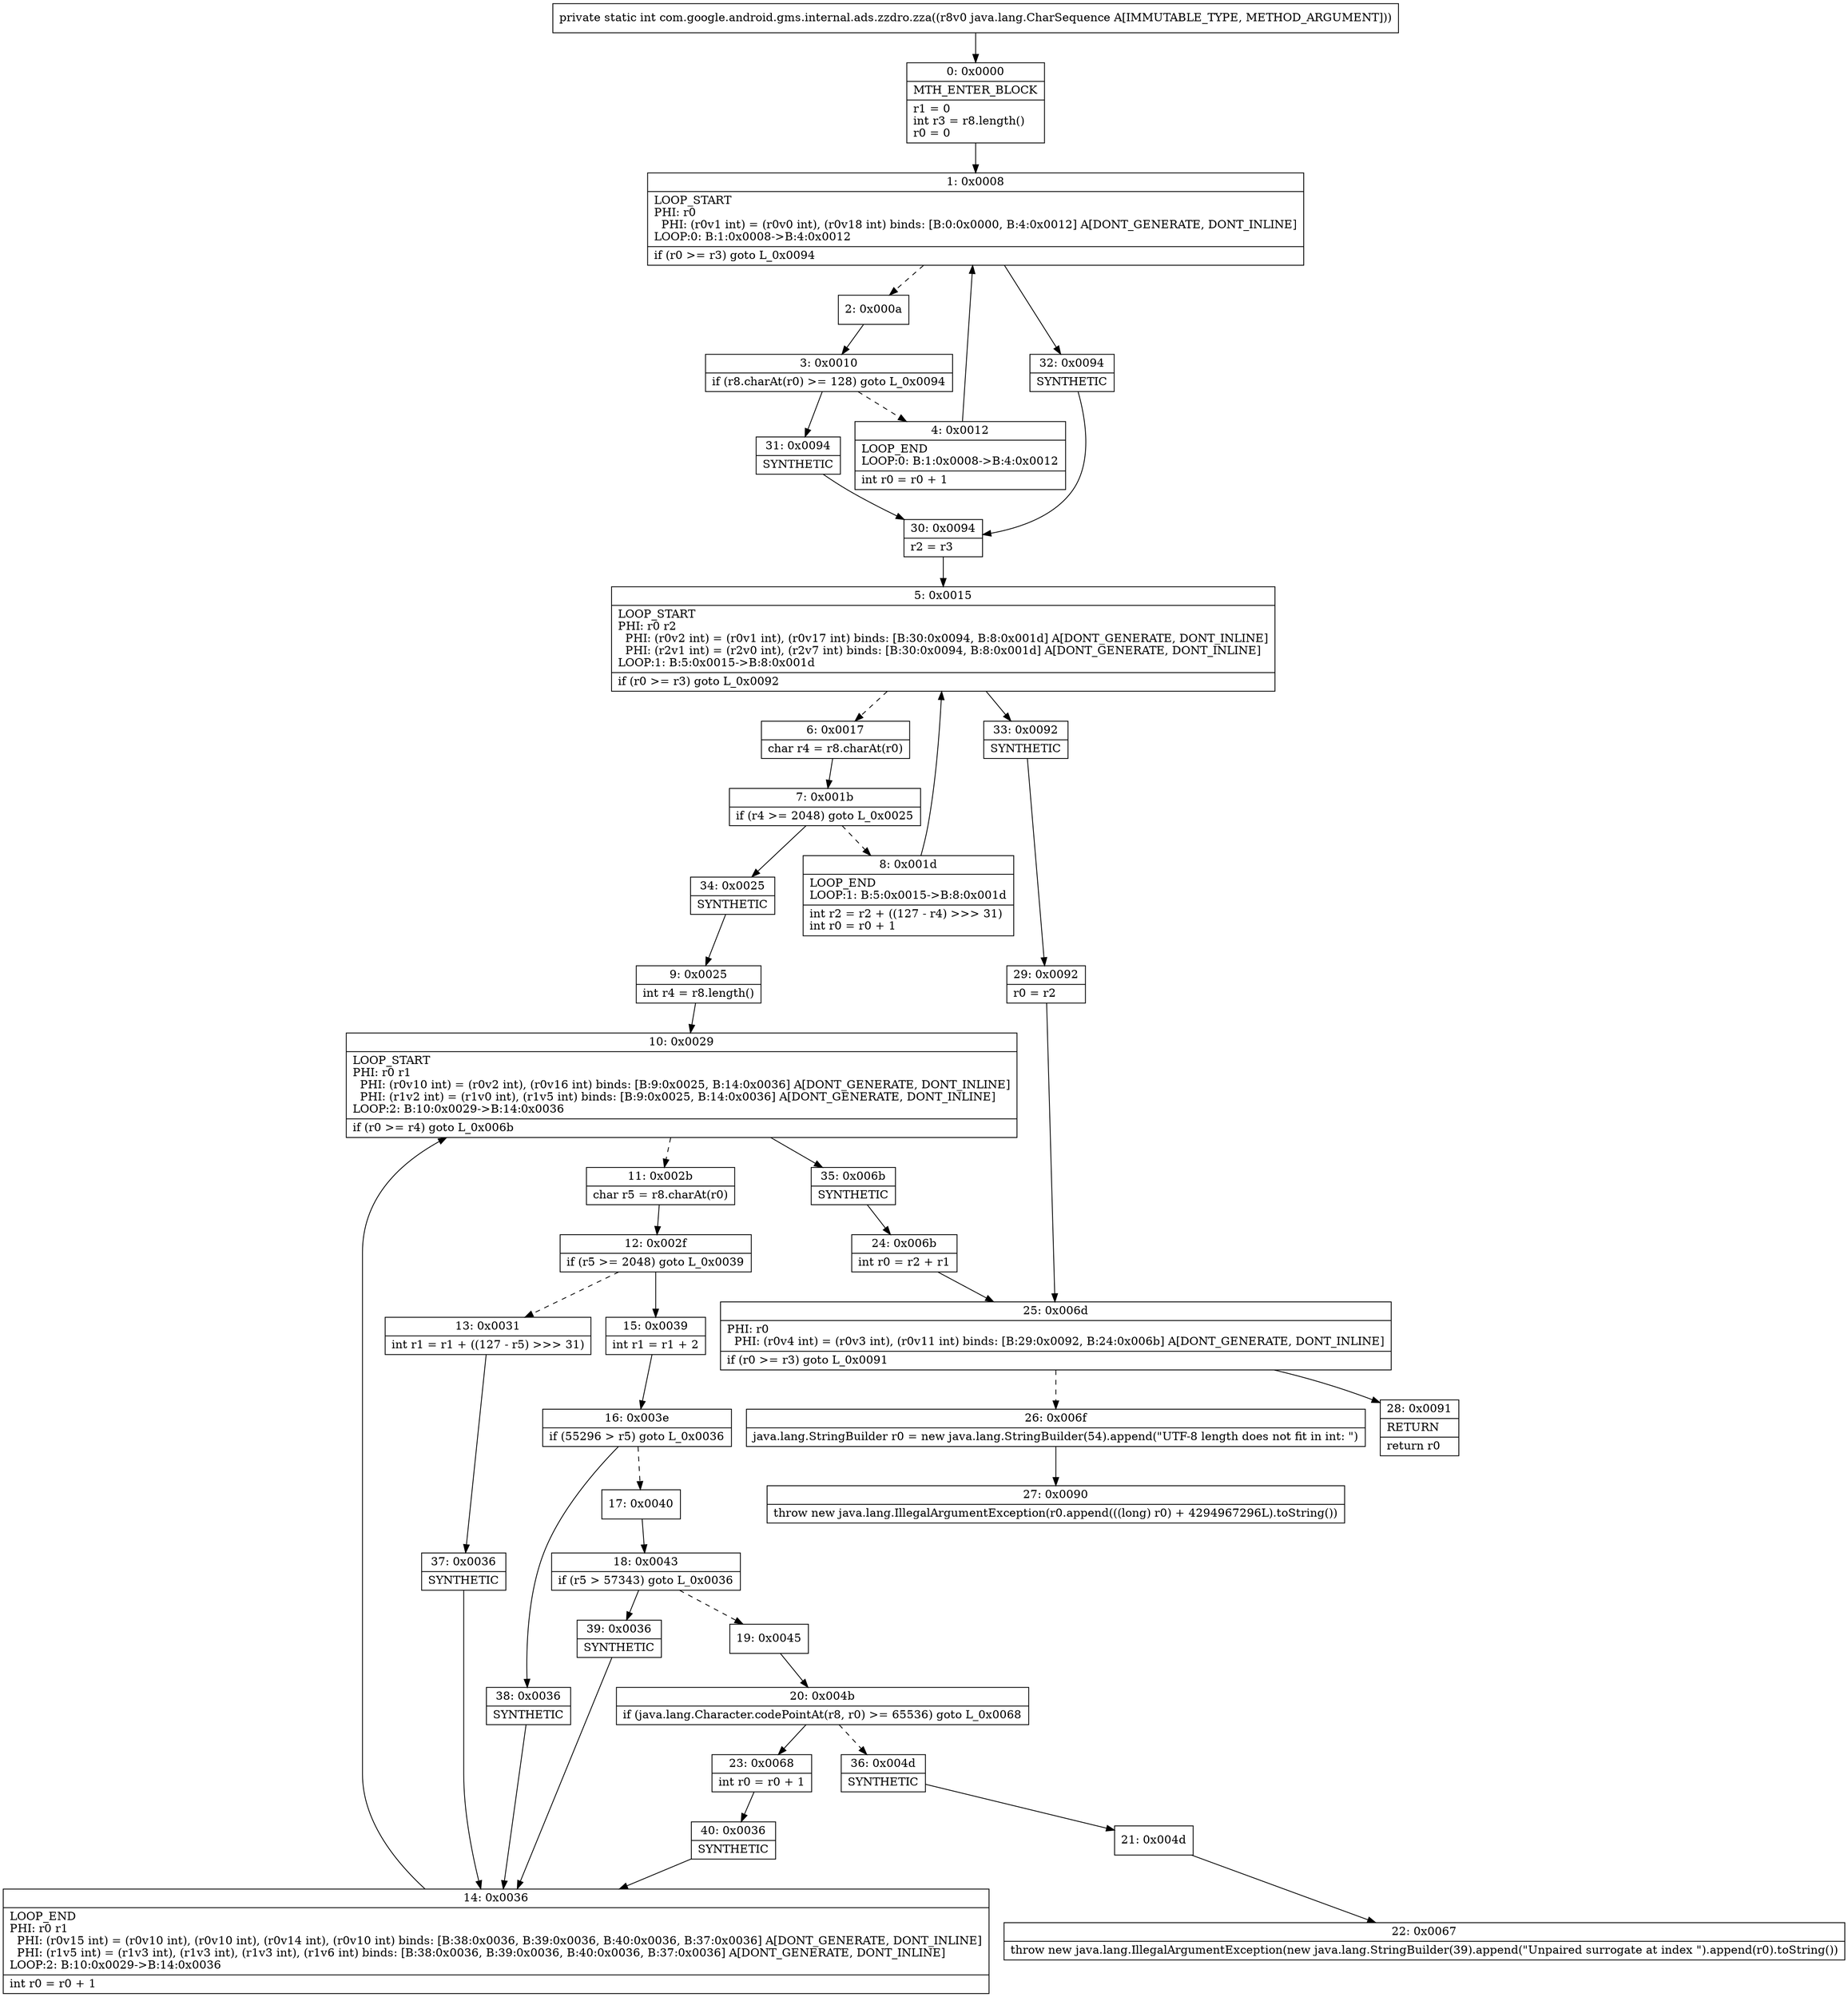 digraph "CFG forcom.google.android.gms.internal.ads.zzdro.zza(Ljava\/lang\/CharSequence;)I" {
Node_0 [shape=record,label="{0\:\ 0x0000|MTH_ENTER_BLOCK\l|r1 = 0\lint r3 = r8.length()\lr0 = 0\l}"];
Node_1 [shape=record,label="{1\:\ 0x0008|LOOP_START\lPHI: r0 \l  PHI: (r0v1 int) = (r0v0 int), (r0v18 int) binds: [B:0:0x0000, B:4:0x0012] A[DONT_GENERATE, DONT_INLINE]\lLOOP:0: B:1:0x0008\-\>B:4:0x0012\l|if (r0 \>= r3) goto L_0x0094\l}"];
Node_2 [shape=record,label="{2\:\ 0x000a}"];
Node_3 [shape=record,label="{3\:\ 0x0010|if (r8.charAt(r0) \>= 128) goto L_0x0094\l}"];
Node_4 [shape=record,label="{4\:\ 0x0012|LOOP_END\lLOOP:0: B:1:0x0008\-\>B:4:0x0012\l|int r0 = r0 + 1\l}"];
Node_5 [shape=record,label="{5\:\ 0x0015|LOOP_START\lPHI: r0 r2 \l  PHI: (r0v2 int) = (r0v1 int), (r0v17 int) binds: [B:30:0x0094, B:8:0x001d] A[DONT_GENERATE, DONT_INLINE]\l  PHI: (r2v1 int) = (r2v0 int), (r2v7 int) binds: [B:30:0x0094, B:8:0x001d] A[DONT_GENERATE, DONT_INLINE]\lLOOP:1: B:5:0x0015\-\>B:8:0x001d\l|if (r0 \>= r3) goto L_0x0092\l}"];
Node_6 [shape=record,label="{6\:\ 0x0017|char r4 = r8.charAt(r0)\l}"];
Node_7 [shape=record,label="{7\:\ 0x001b|if (r4 \>= 2048) goto L_0x0025\l}"];
Node_8 [shape=record,label="{8\:\ 0x001d|LOOP_END\lLOOP:1: B:5:0x0015\-\>B:8:0x001d\l|int r2 = r2 + ((127 \- r4) \>\>\> 31)\lint r0 = r0 + 1\l}"];
Node_9 [shape=record,label="{9\:\ 0x0025|int r4 = r8.length()\l}"];
Node_10 [shape=record,label="{10\:\ 0x0029|LOOP_START\lPHI: r0 r1 \l  PHI: (r0v10 int) = (r0v2 int), (r0v16 int) binds: [B:9:0x0025, B:14:0x0036] A[DONT_GENERATE, DONT_INLINE]\l  PHI: (r1v2 int) = (r1v0 int), (r1v5 int) binds: [B:9:0x0025, B:14:0x0036] A[DONT_GENERATE, DONT_INLINE]\lLOOP:2: B:10:0x0029\-\>B:14:0x0036\l|if (r0 \>= r4) goto L_0x006b\l}"];
Node_11 [shape=record,label="{11\:\ 0x002b|char r5 = r8.charAt(r0)\l}"];
Node_12 [shape=record,label="{12\:\ 0x002f|if (r5 \>= 2048) goto L_0x0039\l}"];
Node_13 [shape=record,label="{13\:\ 0x0031|int r1 = r1 + ((127 \- r5) \>\>\> 31)\l}"];
Node_14 [shape=record,label="{14\:\ 0x0036|LOOP_END\lPHI: r0 r1 \l  PHI: (r0v15 int) = (r0v10 int), (r0v10 int), (r0v14 int), (r0v10 int) binds: [B:38:0x0036, B:39:0x0036, B:40:0x0036, B:37:0x0036] A[DONT_GENERATE, DONT_INLINE]\l  PHI: (r1v5 int) = (r1v3 int), (r1v3 int), (r1v3 int), (r1v6 int) binds: [B:38:0x0036, B:39:0x0036, B:40:0x0036, B:37:0x0036] A[DONT_GENERATE, DONT_INLINE]\lLOOP:2: B:10:0x0029\-\>B:14:0x0036\l|int r0 = r0 + 1\l}"];
Node_15 [shape=record,label="{15\:\ 0x0039|int r1 = r1 + 2\l}"];
Node_16 [shape=record,label="{16\:\ 0x003e|if (55296 \> r5) goto L_0x0036\l}"];
Node_17 [shape=record,label="{17\:\ 0x0040}"];
Node_18 [shape=record,label="{18\:\ 0x0043|if (r5 \> 57343) goto L_0x0036\l}"];
Node_19 [shape=record,label="{19\:\ 0x0045}"];
Node_20 [shape=record,label="{20\:\ 0x004b|if (java.lang.Character.codePointAt(r8, r0) \>= 65536) goto L_0x0068\l}"];
Node_21 [shape=record,label="{21\:\ 0x004d}"];
Node_22 [shape=record,label="{22\:\ 0x0067|throw new java.lang.IllegalArgumentException(new java.lang.StringBuilder(39).append(\"Unpaired surrogate at index \").append(r0).toString())\l}"];
Node_23 [shape=record,label="{23\:\ 0x0068|int r0 = r0 + 1\l}"];
Node_24 [shape=record,label="{24\:\ 0x006b|int r0 = r2 + r1\l}"];
Node_25 [shape=record,label="{25\:\ 0x006d|PHI: r0 \l  PHI: (r0v4 int) = (r0v3 int), (r0v11 int) binds: [B:29:0x0092, B:24:0x006b] A[DONT_GENERATE, DONT_INLINE]\l|if (r0 \>= r3) goto L_0x0091\l}"];
Node_26 [shape=record,label="{26\:\ 0x006f|java.lang.StringBuilder r0 = new java.lang.StringBuilder(54).append(\"UTF\-8 length does not fit in int: \")\l}"];
Node_27 [shape=record,label="{27\:\ 0x0090|throw new java.lang.IllegalArgumentException(r0.append(((long) r0) + 4294967296L).toString())\l}"];
Node_28 [shape=record,label="{28\:\ 0x0091|RETURN\l|return r0\l}"];
Node_29 [shape=record,label="{29\:\ 0x0092|r0 = r2\l}"];
Node_30 [shape=record,label="{30\:\ 0x0094|r2 = r3\l}"];
Node_31 [shape=record,label="{31\:\ 0x0094|SYNTHETIC\l}"];
Node_32 [shape=record,label="{32\:\ 0x0094|SYNTHETIC\l}"];
Node_33 [shape=record,label="{33\:\ 0x0092|SYNTHETIC\l}"];
Node_34 [shape=record,label="{34\:\ 0x0025|SYNTHETIC\l}"];
Node_35 [shape=record,label="{35\:\ 0x006b|SYNTHETIC\l}"];
Node_36 [shape=record,label="{36\:\ 0x004d|SYNTHETIC\l}"];
Node_37 [shape=record,label="{37\:\ 0x0036|SYNTHETIC\l}"];
Node_38 [shape=record,label="{38\:\ 0x0036|SYNTHETIC\l}"];
Node_39 [shape=record,label="{39\:\ 0x0036|SYNTHETIC\l}"];
Node_40 [shape=record,label="{40\:\ 0x0036|SYNTHETIC\l}"];
MethodNode[shape=record,label="{private static int com.google.android.gms.internal.ads.zzdro.zza((r8v0 java.lang.CharSequence A[IMMUTABLE_TYPE, METHOD_ARGUMENT])) }"];
MethodNode -> Node_0;
Node_0 -> Node_1;
Node_1 -> Node_2[style=dashed];
Node_1 -> Node_32;
Node_2 -> Node_3;
Node_3 -> Node_4[style=dashed];
Node_3 -> Node_31;
Node_4 -> Node_1;
Node_5 -> Node_6[style=dashed];
Node_5 -> Node_33;
Node_6 -> Node_7;
Node_7 -> Node_8[style=dashed];
Node_7 -> Node_34;
Node_8 -> Node_5;
Node_9 -> Node_10;
Node_10 -> Node_11[style=dashed];
Node_10 -> Node_35;
Node_11 -> Node_12;
Node_12 -> Node_13[style=dashed];
Node_12 -> Node_15;
Node_13 -> Node_37;
Node_14 -> Node_10;
Node_15 -> Node_16;
Node_16 -> Node_17[style=dashed];
Node_16 -> Node_38;
Node_17 -> Node_18;
Node_18 -> Node_19[style=dashed];
Node_18 -> Node_39;
Node_19 -> Node_20;
Node_20 -> Node_23;
Node_20 -> Node_36[style=dashed];
Node_21 -> Node_22;
Node_23 -> Node_40;
Node_24 -> Node_25;
Node_25 -> Node_26[style=dashed];
Node_25 -> Node_28;
Node_26 -> Node_27;
Node_29 -> Node_25;
Node_30 -> Node_5;
Node_31 -> Node_30;
Node_32 -> Node_30;
Node_33 -> Node_29;
Node_34 -> Node_9;
Node_35 -> Node_24;
Node_36 -> Node_21;
Node_37 -> Node_14;
Node_38 -> Node_14;
Node_39 -> Node_14;
Node_40 -> Node_14;
}

